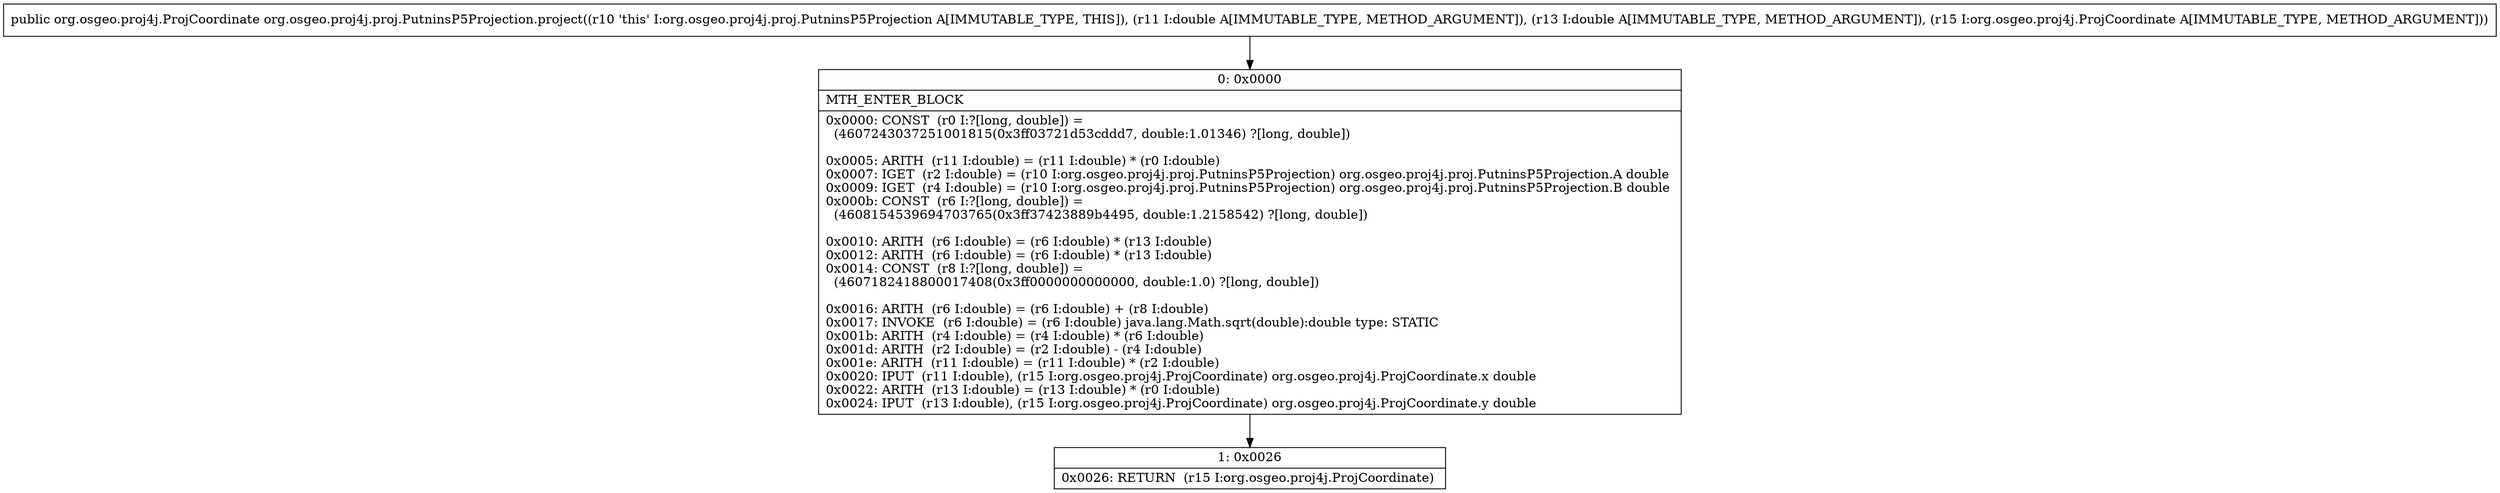digraph "CFG fororg.osgeo.proj4j.proj.PutninsP5Projection.project(DDLorg\/osgeo\/proj4j\/ProjCoordinate;)Lorg\/osgeo\/proj4j\/ProjCoordinate;" {
Node_0 [shape=record,label="{0\:\ 0x0000|MTH_ENTER_BLOCK\l|0x0000: CONST  (r0 I:?[long, double]) = \l  (4607243037251001815(0x3ff03721d53cddd7, double:1.01346) ?[long, double])\l \l0x0005: ARITH  (r11 I:double) = (r11 I:double) * (r0 I:double) \l0x0007: IGET  (r2 I:double) = (r10 I:org.osgeo.proj4j.proj.PutninsP5Projection) org.osgeo.proj4j.proj.PutninsP5Projection.A double \l0x0009: IGET  (r4 I:double) = (r10 I:org.osgeo.proj4j.proj.PutninsP5Projection) org.osgeo.proj4j.proj.PutninsP5Projection.B double \l0x000b: CONST  (r6 I:?[long, double]) = \l  (4608154539694703765(0x3ff37423889b4495, double:1.2158542) ?[long, double])\l \l0x0010: ARITH  (r6 I:double) = (r6 I:double) * (r13 I:double) \l0x0012: ARITH  (r6 I:double) = (r6 I:double) * (r13 I:double) \l0x0014: CONST  (r8 I:?[long, double]) = \l  (4607182418800017408(0x3ff0000000000000, double:1.0) ?[long, double])\l \l0x0016: ARITH  (r6 I:double) = (r6 I:double) + (r8 I:double) \l0x0017: INVOKE  (r6 I:double) = (r6 I:double) java.lang.Math.sqrt(double):double type: STATIC \l0x001b: ARITH  (r4 I:double) = (r4 I:double) * (r6 I:double) \l0x001d: ARITH  (r2 I:double) = (r2 I:double) \- (r4 I:double) \l0x001e: ARITH  (r11 I:double) = (r11 I:double) * (r2 I:double) \l0x0020: IPUT  (r11 I:double), (r15 I:org.osgeo.proj4j.ProjCoordinate) org.osgeo.proj4j.ProjCoordinate.x double \l0x0022: ARITH  (r13 I:double) = (r13 I:double) * (r0 I:double) \l0x0024: IPUT  (r13 I:double), (r15 I:org.osgeo.proj4j.ProjCoordinate) org.osgeo.proj4j.ProjCoordinate.y double \l}"];
Node_1 [shape=record,label="{1\:\ 0x0026|0x0026: RETURN  (r15 I:org.osgeo.proj4j.ProjCoordinate) \l}"];
MethodNode[shape=record,label="{public org.osgeo.proj4j.ProjCoordinate org.osgeo.proj4j.proj.PutninsP5Projection.project((r10 'this' I:org.osgeo.proj4j.proj.PutninsP5Projection A[IMMUTABLE_TYPE, THIS]), (r11 I:double A[IMMUTABLE_TYPE, METHOD_ARGUMENT]), (r13 I:double A[IMMUTABLE_TYPE, METHOD_ARGUMENT]), (r15 I:org.osgeo.proj4j.ProjCoordinate A[IMMUTABLE_TYPE, METHOD_ARGUMENT])) }"];
MethodNode -> Node_0;
Node_0 -> Node_1;
}


